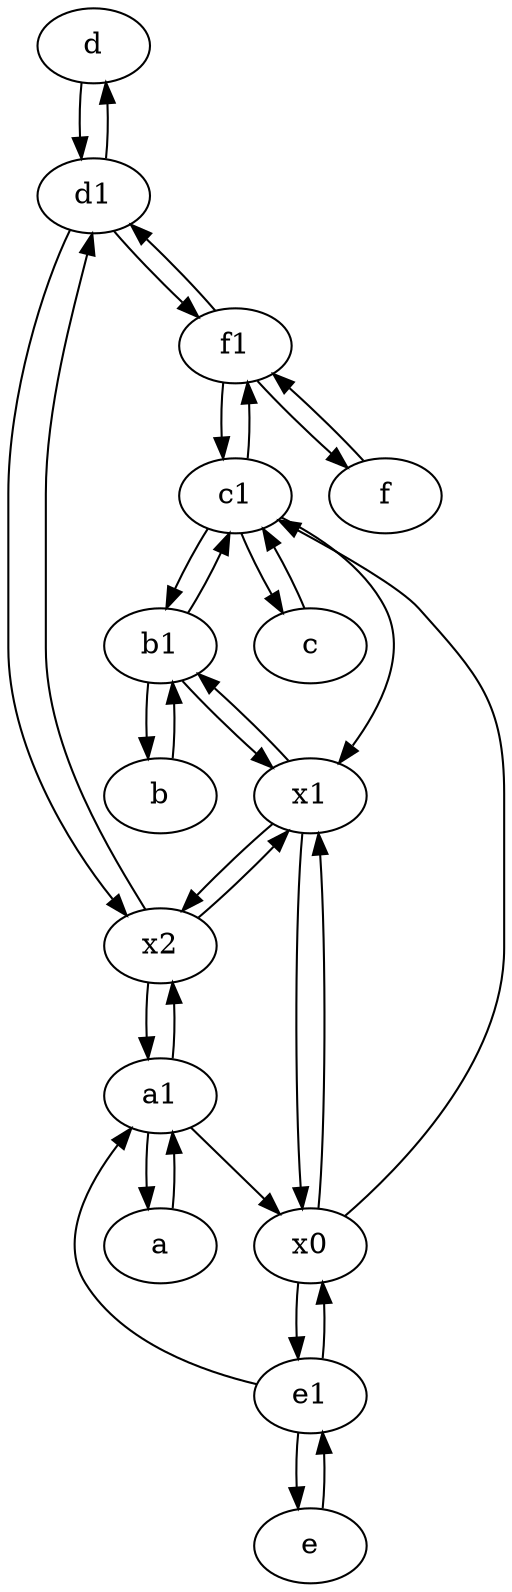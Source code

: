 digraph  {
	d [pos="20,30!"];
	f [pos="15,45!"];
	a [pos="40,10!"];
	a1 [pos="40,15!"];
	x2;
	e [pos="30,50!"];
	x0;
	e1 [pos="25,45!"];
	b1 [pos="45,20!"];
	x1;
	c [pos="20,10!"];
	b [pos="50,20!"];
	f1;
	c1 [pos="30,15!"];
	d1 [pos="25,30!"];
	a1 -> x0;
	c1 -> x1;
	x2 -> d1;
	e -> e1;
	d -> d1;
	b1 -> c1;
	x1 -> b1;
	f1 -> f;
	x2 -> x1;
	b1 -> x1;
	c1 -> b1;
	x1 -> x2;
	x0 -> e1;
	a -> a1;
	a1 -> a;
	x0 -> c1;
	d1 -> d;
	e1 -> x0;
	d1 -> x2;
	f -> f1;
	a1 -> x2;
	c1 -> c;
	b1 -> b;
	b -> b1;
	f1 -> d1;
	x2 -> a1;
	f1 -> c1;
	c -> c1;
	x0 -> x1;
	x1 -> x0;
	e1 -> a1;
	d1 -> f1;
	e1 -> e;
	c1 -> f1;

	}